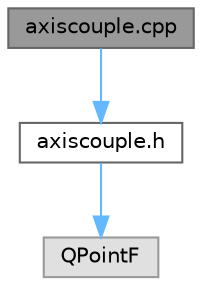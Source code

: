 digraph "axiscouple.cpp"
{
 // LATEX_PDF_SIZE
  bgcolor="transparent";
  edge [fontname=Helvetica,fontsize=10,labelfontname=Helvetica,labelfontsize=10];
  node [fontname=Helvetica,fontsize=10,shape=box,height=0.2,width=0.4];
  Node1 [label="axiscouple.cpp",height=0.2,width=0.4,color="gray40", fillcolor="grey60", style="filled", fontcolor="black",tooltip=" "];
  Node1 -> Node2 [color="steelblue1",style="solid"];
  Node2 [label="axiscouple.h",height=0.2,width=0.4,color="grey40", fillcolor="white", style="filled",URL="$axiscouple_8h.html",tooltip=" "];
  Node2 -> Node3 [color="steelblue1",style="solid"];
  Node3 [label="QPointF",height=0.2,width=0.4,color="grey60", fillcolor="#E0E0E0", style="filled",tooltip=" "];
}
